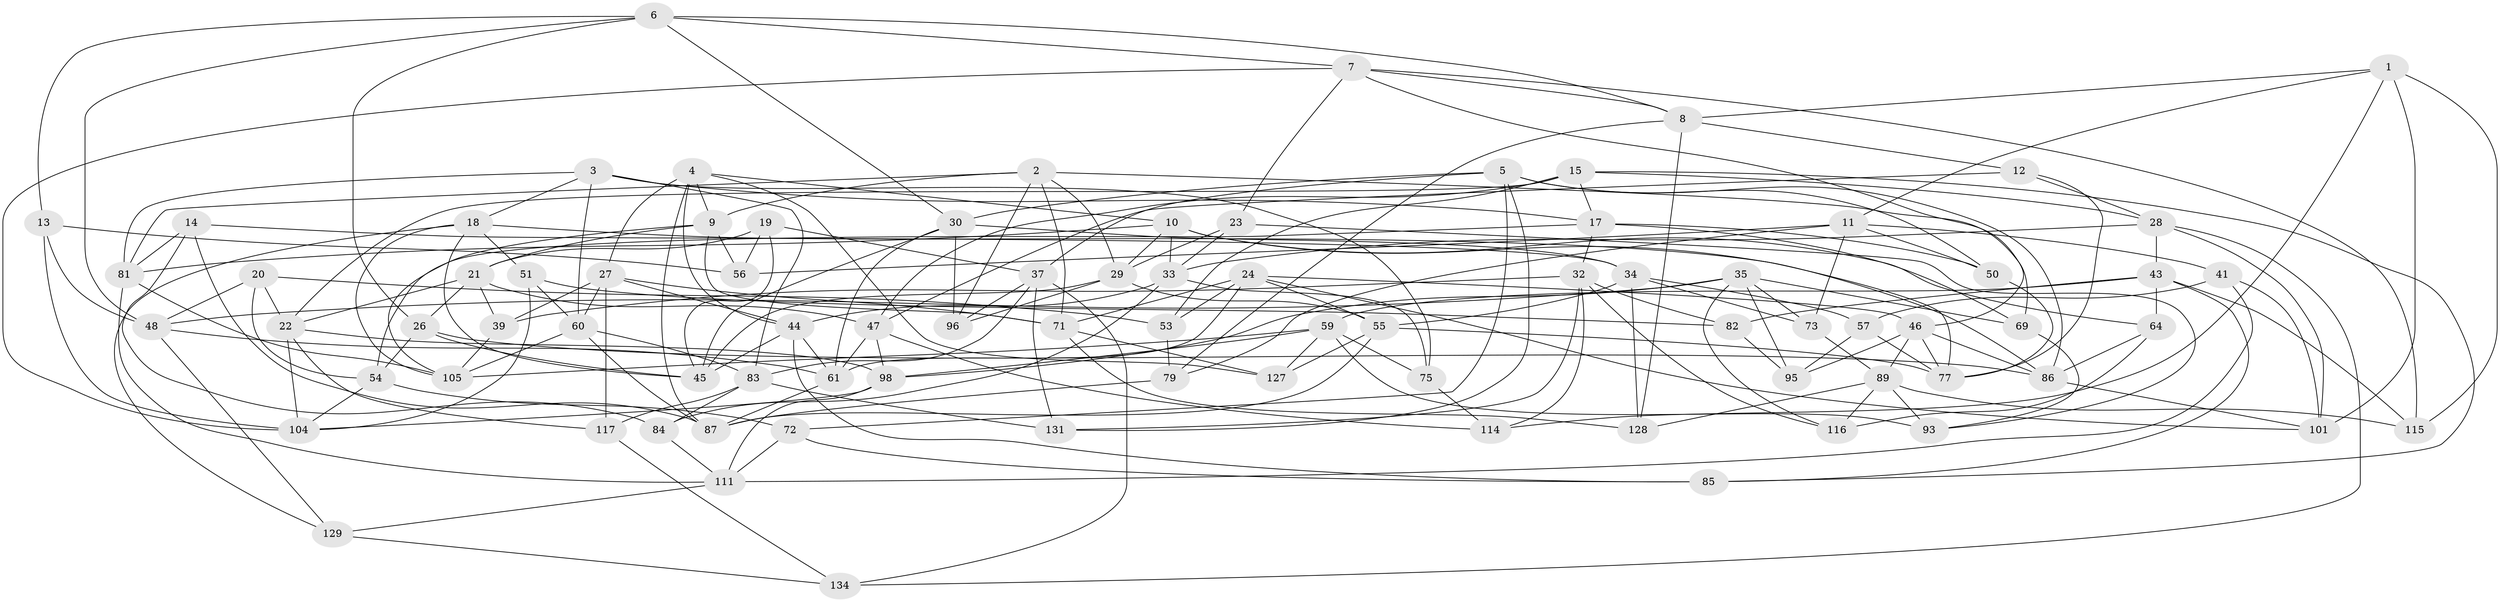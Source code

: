 // original degree distribution, {4: 1.0}
// Generated by graph-tools (version 1.1) at 2025/42/03/06/25 10:42:21]
// undirected, 84 vertices, 216 edges
graph export_dot {
graph [start="1"]
  node [color=gray90,style=filled];
  1 [super="+16"];
  2 [super="+25"];
  3 [super="+62"];
  4 [super="+42"];
  5 [super="+78"];
  6 [super="+66"];
  7 [super="+76"];
  8 [super="+92"];
  9 [super="+40"];
  10 [super="+68"];
  11 [super="+38"];
  12;
  13;
  14;
  15 [super="+70"];
  17 [super="+63"];
  18 [super="+108"];
  19;
  20;
  21 [super="+133"];
  22 [super="+31"];
  23;
  24 [super="+36"];
  26 [super="+118"];
  27 [super="+126"];
  28 [super="+58"];
  29 [super="+67"];
  30 [super="+88"];
  32 [super="+125"];
  33 [super="+52"];
  34 [super="+97"];
  35 [super="+110"];
  37 [super="+130"];
  39;
  41;
  43 [super="+121"];
  44 [super="+91"];
  45 [super="+49"];
  46 [super="+100"];
  47 [super="+80"];
  48 [super="+99"];
  50;
  51;
  53;
  54 [super="+94"];
  55 [super="+65"];
  56;
  57;
  59 [super="+103"];
  60 [super="+107"];
  61 [super="+113"];
  64;
  69;
  71 [super="+74"];
  72;
  73;
  75;
  77 [super="+90"];
  79;
  81 [super="+102"];
  82;
  83 [super="+124"];
  84;
  85;
  86 [super="+109"];
  87 [super="+119"];
  89 [super="+123"];
  93;
  95;
  96;
  98 [super="+132"];
  101 [super="+112"];
  104 [super="+120"];
  105 [super="+106"];
  111 [super="+122"];
  114;
  115;
  116;
  117;
  127;
  128;
  129;
  131;
  134;
  1 -- 11;
  1 -- 115;
  1 -- 101 [weight=2];
  1 -- 8;
  1 -- 114;
  2 -- 69;
  2 -- 96;
  2 -- 29;
  2 -- 71;
  2 -- 9;
  2 -- 81;
  3 -- 17;
  3 -- 83;
  3 -- 75;
  3 -- 18;
  3 -- 60;
  3 -- 81;
  4 -- 27;
  4 -- 10;
  4 -- 127;
  4 -- 9;
  4 -- 44;
  4 -- 87;
  5 -- 131;
  5 -- 50;
  5 -- 72;
  5 -- 86;
  5 -- 37;
  5 -- 30;
  6 -- 26;
  6 -- 13;
  6 -- 8;
  6 -- 48;
  6 -- 7;
  6 -- 30;
  7 -- 104;
  7 -- 115;
  7 -- 8;
  7 -- 23;
  7 -- 46;
  8 -- 12;
  8 -- 128;
  8 -- 79;
  9 -- 56;
  9 -- 105;
  9 -- 21;
  9 -- 71;
  10 -- 33;
  10 -- 64;
  10 -- 81;
  10 -- 77;
  10 -- 29;
  11 -- 56;
  11 -- 73;
  11 -- 41;
  11 -- 50;
  11 -- 79;
  12 -- 47;
  12 -- 28;
  12 -- 77;
  13 -- 56;
  13 -- 104;
  13 -- 48;
  14 -- 87;
  14 -- 81;
  14 -- 84;
  14 -- 34;
  15 -- 85;
  15 -- 17;
  15 -- 53;
  15 -- 28;
  15 -- 22;
  15 -- 47;
  17 -- 32;
  17 -- 50;
  17 -- 69;
  17 -- 54;
  18 -- 51;
  18 -- 105;
  18 -- 129;
  18 -- 45;
  18 -- 86;
  19 -- 45;
  19 -- 56;
  19 -- 21;
  19 -- 37;
  20 -- 22;
  20 -- 54;
  20 -- 53;
  20 -- 48;
  21 -- 39;
  21 -- 22;
  21 -- 47;
  21 -- 26;
  22 -- 98;
  22 -- 117;
  22 -- 104;
  23 -- 93;
  23 -- 33;
  23 -- 29;
  24 -- 101;
  24 -- 71;
  24 -- 55;
  24 -- 53;
  24 -- 61;
  24 -- 46;
  26 -- 54 [weight=2];
  26 -- 45;
  26 -- 86;
  27 -- 39;
  27 -- 60;
  27 -- 117;
  27 -- 71;
  27 -- 44;
  28 -- 33;
  28 -- 43;
  28 -- 134;
  28 -- 101;
  29 -- 96;
  29 -- 55;
  29 -- 45;
  30 -- 45;
  30 -- 96;
  30 -- 34;
  30 -- 61;
  32 -- 131;
  32 -- 39;
  32 -- 114;
  32 -- 116;
  32 -- 82;
  33 -- 84;
  33 -- 75;
  33 -- 44;
  34 -- 73;
  34 -- 57;
  34 -- 128;
  34 -- 55;
  35 -- 69;
  35 -- 116;
  35 -- 98;
  35 -- 48;
  35 -- 73;
  35 -- 95;
  37 -- 131;
  37 -- 96;
  37 -- 83;
  37 -- 134;
  39 -- 105;
  41 -- 57;
  41 -- 101;
  41 -- 111;
  43 -- 82;
  43 -- 59;
  43 -- 64;
  43 -- 115;
  43 -- 85;
  44 -- 61;
  44 -- 45;
  44 -- 85;
  46 -- 95;
  46 -- 77;
  46 -- 89;
  46 -- 86;
  47 -- 114;
  47 -- 61;
  47 -- 98;
  48 -- 129;
  48 -- 61;
  50 -- 77;
  51 -- 60;
  51 -- 82;
  51 -- 104;
  53 -- 79;
  54 -- 72;
  54 -- 104;
  55 -- 77;
  55 -- 127;
  55 -- 87;
  57 -- 95;
  57 -- 77;
  59 -- 127;
  59 -- 105;
  59 -- 75;
  59 -- 93;
  59 -- 98;
  60 -- 105;
  60 -- 87;
  60 -- 83;
  61 -- 87;
  64 -- 116;
  64 -- 86;
  69 -- 93;
  71 -- 128;
  71 -- 127;
  72 -- 85;
  72 -- 111;
  73 -- 89;
  75 -- 114;
  79 -- 87;
  81 -- 105;
  81 -- 111;
  82 -- 95;
  83 -- 84;
  83 -- 131;
  83 -- 117;
  84 -- 111;
  86 -- 101;
  89 -- 128;
  89 -- 93;
  89 -- 115;
  89 -- 116;
  98 -- 111;
  98 -- 104;
  111 -- 129;
  117 -- 134;
  129 -- 134;
}
